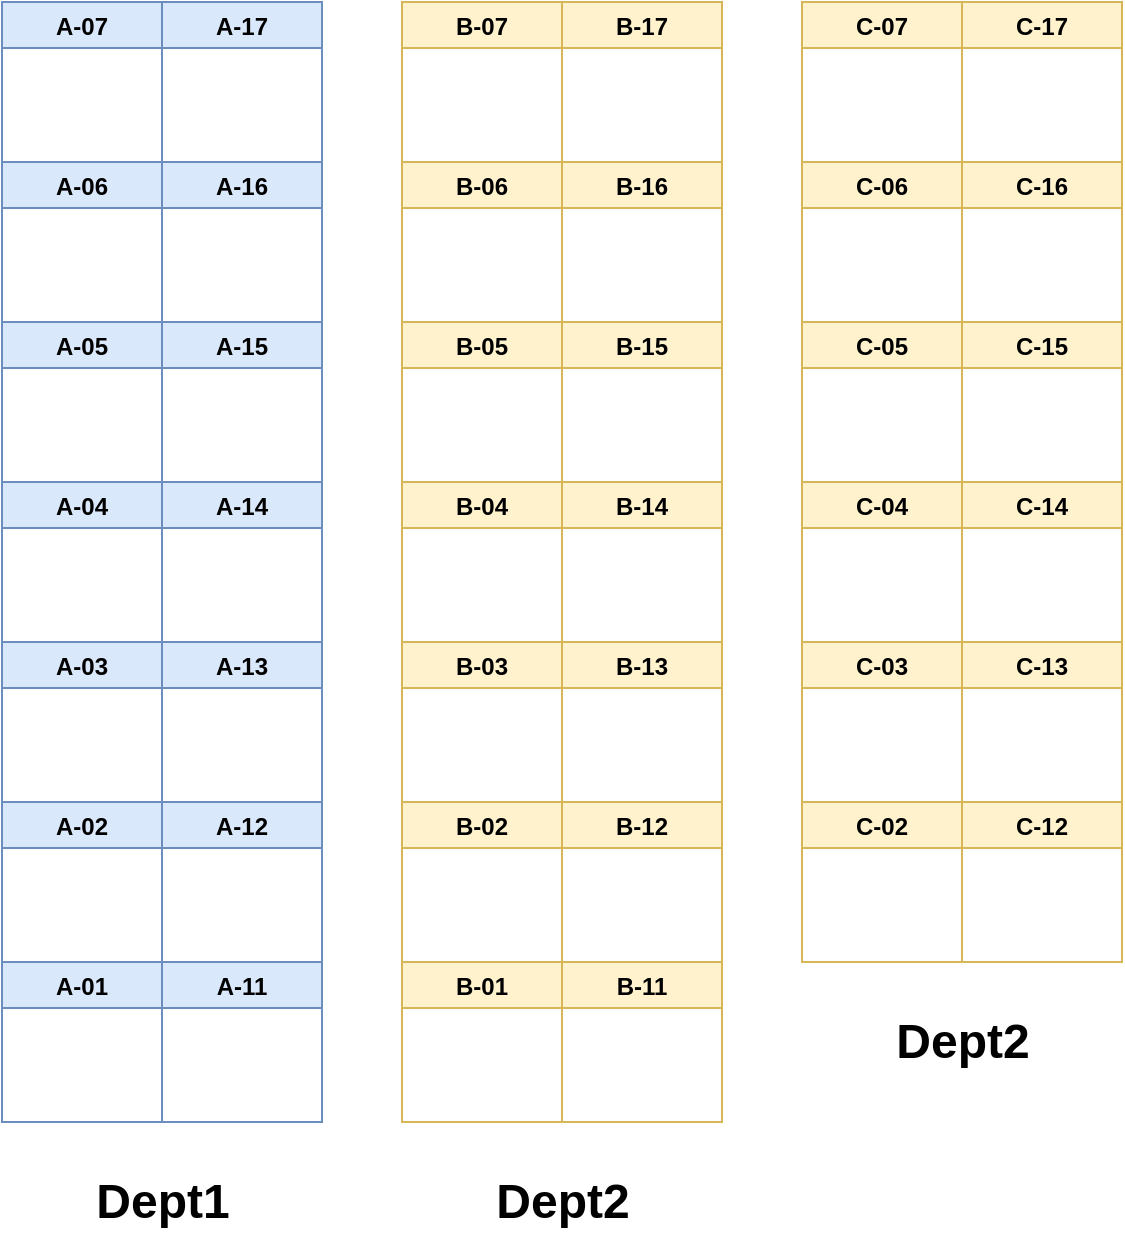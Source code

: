 <mxfile version="13.9.8" type="device"><diagram id="EMtee_UIyuokNpcRIukS" name="Page-1"><mxGraphModel dx="2889" dy="762" grid="1" gridSize="10" guides="1" tooltips="1" connect="1" arrows="1" fold="1" page="1" pageScale="1" pageWidth="827" pageHeight="1169" math="0" shadow="0"><root><mxCell id="0"/><mxCell id="1" parent="0"/><object placeholders="1" dept="A" label="" color="#4169e1" id="1Gr9sLXdvrOH7PqXsgxM-320"><mxCell style="rounded=0;whiteSpace=wrap;html=1;container=1;dropTarget=1;fillColor=none;resizable=1;expand=0;direction=south;comic=0;sketch=0;recursiveResize=0;" vertex="1" parent="1"><mxGeometry x="-800" y="40" width="160" height="560" as="geometry"/></mxCell></object><mxCell id="1Gr9sLXdvrOH7PqXsgxM-337" value="" style="group;expand=0;editable=0;recursiveResize=0;resizable=0;fillColor=#ffffff;" vertex="1" connectable="0" parent="1Gr9sLXdvrOH7PqXsgxM-320"><mxGeometry width="160" height="560" as="geometry"/></mxCell><object placeholders="1" label="%dept%-17" id="1Gr9sLXdvrOH7PqXsgxM-335"><mxCell style="swimlane;container=1;startSize=23;resizable=0;direction=east;editable=0;fillColor=#dae8fc;strokeColor=#6c8ebf;" vertex="1" parent="1Gr9sLXdvrOH7PqXsgxM-337"><mxGeometry x="80" width="80" height="80" as="geometry"/></mxCell></object><object placeholders="1" label="%dept%-11" id="1Gr9sLXdvrOH7PqXsgxM-333"><mxCell style="swimlane;container=1;resizable=0;direction=east;editable=0;fillColor=#dae8fc;strokeColor=#6c8ebf;" vertex="1" parent="1Gr9sLXdvrOH7PqXsgxM-337"><mxGeometry x="80" y="480" width="80" height="80" as="geometry"/></mxCell></object><object placeholders="1" label="%dept%-02" id="1Gr9sLXdvrOH7PqXsgxM-323"><mxCell style="swimlane;container=1;resizable=0;direction=east;editable=0;fillColor=#dae8fc;strokeColor=#6c8ebf;" vertex="1" parent="1Gr9sLXdvrOH7PqXsgxM-337"><mxGeometry y="400" width="80" height="80" as="geometry"/></mxCell></object><object placeholders="1" label="%dept%-12" id="1Gr9sLXdvrOH7PqXsgxM-332"><mxCell style="swimlane;container=1;resizable=0;direction=east;editable=0;fillColor=#dae8fc;strokeColor=#6c8ebf;" vertex="1" parent="1Gr9sLXdvrOH7PqXsgxM-337"><mxGeometry x="80" y="400" width="80" height="80" as="geometry"/></mxCell></object><object placeholders="1" label="%dept%-03" id="1Gr9sLXdvrOH7PqXsgxM-324"><mxCell style="swimlane;container=1;resizable=0;direction=east;editable=0;fillColor=#dae8fc;strokeColor=#6c8ebf;" vertex="1" parent="1Gr9sLXdvrOH7PqXsgxM-337"><mxGeometry y="320" width="80" height="80" as="geometry"/></mxCell></object><object placeholders="1" label="%dept%-13" id="1Gr9sLXdvrOH7PqXsgxM-331"><mxCell style="swimlane;container=1;resizable=0;direction=east;editable=0;fillColor=#dae8fc;strokeColor=#6c8ebf;" vertex="1" parent="1Gr9sLXdvrOH7PqXsgxM-337"><mxGeometry x="80" y="320" width="80" height="80" as="geometry"/></mxCell></object><object placeholders="1" label="%dept%-04" id="1Gr9sLXdvrOH7PqXsgxM-325"><mxCell style="swimlane;container=1;resizable=0;direction=east;editable=0;fillColor=#dae8fc;strokeColor=#6c8ebf;" vertex="1" parent="1Gr9sLXdvrOH7PqXsgxM-337"><mxGeometry y="240" width="80" height="80" as="geometry"/></mxCell></object><object placeholders="1" label="%dept%-14" id="1Gr9sLXdvrOH7PqXsgxM-330"><mxCell style="swimlane;container=1;startSize=23;resizable=0;direction=east;editable=0;fillColor=#dae8fc;strokeColor=#6c8ebf;" vertex="1" parent="1Gr9sLXdvrOH7PqXsgxM-337"><mxGeometry x="80" y="240" width="80" height="80" as="geometry"/></mxCell></object><object placeholders="1" label="%dept%-05" id="1Gr9sLXdvrOH7PqXsgxM-326"><mxCell style="swimlane;container=1;startSize=23;resizable=0;direction=east;editable=0;fillColor=none;" vertex="1" parent="1Gr9sLXdvrOH7PqXsgxM-337"><mxGeometry y="160" width="80" height="80" as="geometry"/></mxCell></object><object placeholders="1" label="%dept%-15" id="1Gr9sLXdvrOH7PqXsgxM-329"><mxCell style="swimlane;container=1;startSize=23;resizable=0;direction=east;editable=0;fillColor=#dae8fc;strokeColor=#6c8ebf;" vertex="1" parent="1Gr9sLXdvrOH7PqXsgxM-337"><mxGeometry x="80" y="160" width="80" height="80" as="geometry"/></mxCell></object><object placeholders="1" label="%dept%-05" id="1Gr9sLXdvrOH7PqXsgxM-436"><mxCell style="swimlane;container=1;startSize=23;resizable=0;direction=east;editable=0;fillColor=#dae8fc;strokeColor=#6c8ebf;" vertex="1" parent="1Gr9sLXdvrOH7PqXsgxM-329"><mxGeometry x="-80" width="80" height="80" as="geometry"/></mxCell></object><object placeholders="1" label="%dept%-06" id="1Gr9sLXdvrOH7PqXsgxM-327"><mxCell style="swimlane;container=1;startSize=23;resizable=0;direction=east;editable=0;fillColor=#dae8fc;strokeColor=#6c8ebf;" vertex="1" parent="1Gr9sLXdvrOH7PqXsgxM-337"><mxGeometry y="80" width="80" height="80" as="geometry"/></mxCell></object><object placeholders="1" label="%dept%-16" id="1Gr9sLXdvrOH7PqXsgxM-334"><mxCell style="swimlane;container=1;startSize=23;resizable=0;direction=east;editable=0;fillColor=#dae8fc;strokeColor=#6c8ebf;" vertex="1" parent="1Gr9sLXdvrOH7PqXsgxM-337"><mxGeometry x="80" y="80" width="80" height="80" as="geometry"/></mxCell></object><object placeholders="1" label="%dept%-01" id="1Gr9sLXdvrOH7PqXsgxM-322"><mxCell style="swimlane;container=1;resizable=0;direction=east;editable=0;fillColor=#dae8fc;strokeColor=#6c8ebf;" vertex="1" parent="1Gr9sLXdvrOH7PqXsgxM-337"><mxGeometry y="480" width="80" height="80" as="geometry"/></mxCell></object><object placeholders="1" label="%dept%-07" id="1Gr9sLXdvrOH7PqXsgxM-328"><mxCell style="swimlane;container=1;startSize=23;resizable=0;expand=0;direction=east;editable=0;fillColor=#dae8fc;strokeColor=#6c8ebf;" vertex="1" parent="1Gr9sLXdvrOH7PqXsgxM-337"><mxGeometry width="80" height="80" as="geometry"/></mxCell></object><object placeholders="1" dept="C" label="" id="1Gr9sLXdvrOH7PqXsgxM-386"><mxCell style="rounded=0;whiteSpace=wrap;html=1;container=1;dropTarget=1;resizable=1;expand=0;direction=south;comic=0;sketch=0;recursiveResize=0;" vertex="1" parent="1"><mxGeometry x="-400" y="40" width="160" height="480" as="geometry"/></mxCell></object><mxCell id="1Gr9sLXdvrOH7PqXsgxM-387" value="" style="group;expand=0;editable=0;recursiveResize=0;resizable=0;" vertex="1" connectable="0" parent="1Gr9sLXdvrOH7PqXsgxM-386"><mxGeometry width="160" height="560" as="geometry"/></mxCell><object placeholders="1" label="%dept%-17" id="1Gr9sLXdvrOH7PqXsgxM-388"><mxCell style="swimlane;container=1;startSize=23;resizable=0;direction=east;editable=0;fillColor=#fff2cc;strokeColor=#d6b656;" vertex="1" parent="1Gr9sLXdvrOH7PqXsgxM-387"><mxGeometry x="80" width="80" height="80" as="geometry"/></mxCell></object><object placeholders="1" label="%dept%-02" id="1Gr9sLXdvrOH7PqXsgxM-390"><mxCell style="swimlane;container=1;resizable=0;direction=east;editable=0;fillColor=#fff2cc;strokeColor=#d6b656;" vertex="1" parent="1Gr9sLXdvrOH7PqXsgxM-387"><mxGeometry y="400" width="80" height="80" as="geometry"/></mxCell></object><object placeholders="1" label="%dept%-12" id="1Gr9sLXdvrOH7PqXsgxM-391"><mxCell style="swimlane;container=1;resizable=0;direction=east;editable=0;fillColor=#fff2cc;strokeColor=#d6b656;" vertex="1" parent="1Gr9sLXdvrOH7PqXsgxM-387"><mxGeometry x="80" y="400" width="80" height="80" as="geometry"/></mxCell></object><object placeholders="1" label="%dept%-03" id="1Gr9sLXdvrOH7PqXsgxM-392"><mxCell style="swimlane;container=1;resizable=0;direction=east;editable=0;fillColor=#fff2cc;strokeColor=#d6b656;" vertex="1" parent="1Gr9sLXdvrOH7PqXsgxM-387"><mxGeometry y="320" width="80" height="80" as="geometry"/></mxCell></object><object placeholders="1" label="%dept%-13" id="1Gr9sLXdvrOH7PqXsgxM-393"><mxCell style="swimlane;container=1;resizable=0;direction=east;editable=0;fillColor=#fff2cc;strokeColor=#d6b656;" vertex="1" parent="1Gr9sLXdvrOH7PqXsgxM-387"><mxGeometry x="80" y="320" width="80" height="80" as="geometry"/></mxCell></object><object placeholders="1" label="%dept%-04" id="1Gr9sLXdvrOH7PqXsgxM-394"><mxCell style="swimlane;container=1;resizable=0;direction=east;editable=0;fillColor=#fff2cc;strokeColor=#d6b656;" vertex="1" parent="1Gr9sLXdvrOH7PqXsgxM-387"><mxGeometry y="240" width="80" height="80" as="geometry"/></mxCell></object><object placeholders="1" label="%dept%-14" id="1Gr9sLXdvrOH7PqXsgxM-395"><mxCell style="swimlane;container=1;resizable=0;direction=east;editable=0;fillColor=#fff2cc;swimlaneFillColor=none;strokeColor=#d6b656;" vertex="1" parent="1Gr9sLXdvrOH7PqXsgxM-387"><mxGeometry x="80" y="240" width="80" height="80" as="geometry"/></mxCell></object><object placeholders="1" label="%dept%-05" id="1Gr9sLXdvrOH7PqXsgxM-396"><mxCell style="swimlane;container=1;startSize=23;resizable=0;direction=east;editable=0;fillColor=#fff2cc;strokeColor=#d6b656;" vertex="1" parent="1Gr9sLXdvrOH7PqXsgxM-387"><mxGeometry y="160" width="80" height="80" as="geometry"/></mxCell></object><object placeholders="1" label="%dept%-15" id="1Gr9sLXdvrOH7PqXsgxM-397"><mxCell style="swimlane;container=1;startSize=23;resizable=0;direction=east;editable=0;fillColor=#fff2cc;strokeColor=#d6b656;" vertex="1" parent="1Gr9sLXdvrOH7PqXsgxM-387"><mxGeometry x="80" y="160" width="80" height="80" as="geometry"/></mxCell></object><object placeholders="1" label="%dept%-06" id="1Gr9sLXdvrOH7PqXsgxM-398"><mxCell style="swimlane;container=1;startSize=23;resizable=0;direction=east;editable=0;fillColor=#fff2cc;strokeColor=#d6b656;" vertex="1" parent="1Gr9sLXdvrOH7PqXsgxM-387"><mxGeometry y="80" width="80" height="80" as="geometry"/></mxCell></object><object placeholders="1" label="%dept%-16" id="1Gr9sLXdvrOH7PqXsgxM-399"><mxCell style="swimlane;container=1;startSize=23;resizable=0;direction=east;editable=0;fillColor=#fff2cc;strokeColor=#d6b656;" vertex="1" parent="1Gr9sLXdvrOH7PqXsgxM-387"><mxGeometry x="80" y="80" width="80" height="80" as="geometry"/></mxCell></object><object placeholders="1" label="%dept%-07" id="1Gr9sLXdvrOH7PqXsgxM-401"><mxCell style="swimlane;container=1;startSize=23;resizable=0;expand=0;direction=east;editable=0;fillColor=#fff2cc;strokeColor=#d6b656;" vertex="1" parent="1Gr9sLXdvrOH7PqXsgxM-387"><mxGeometry width="80" height="80" as="geometry"/></mxCell></object><mxCell id="1Gr9sLXdvrOH7PqXsgxM-435" value="Dept2" style="text;strokeColor=none;fillColor=none;html=1;fontSize=24;fontStyle=1;verticalAlign=middle;align=center;comic=0;sketch=0;" vertex="1" parent="1Gr9sLXdvrOH7PqXsgxM-387"><mxGeometry x="30" y="500" width="100" height="40" as="geometry"/></mxCell><object placeholders="1" dept="B" label="" id="1Gr9sLXdvrOH7PqXsgxM-416"><mxCell style="rounded=0;whiteSpace=wrap;html=1;container=1;dropTarget=1;resizable=1;expand=0;direction=south;comic=0;sketch=0;recursiveResize=0;" vertex="1" parent="1"><mxGeometry x="-600" y="40" width="160" height="560" as="geometry"/></mxCell></object><mxCell id="1Gr9sLXdvrOH7PqXsgxM-417" value="" style="group;expand=0;editable=0;recursiveResize=0;resizable=0;" vertex="1" connectable="0" parent="1Gr9sLXdvrOH7PqXsgxM-416"><mxGeometry width="160" height="560" as="geometry"/></mxCell><object placeholders="1" label="%dept%-17" id="1Gr9sLXdvrOH7PqXsgxM-418"><mxCell style="swimlane;container=1;startSize=23;resizable=0;direction=east;editable=0;fillColor=#fff2cc;strokeColor=#d6b656;" vertex="1" parent="1Gr9sLXdvrOH7PqXsgxM-417"><mxGeometry x="80" width="80" height="80" as="geometry"/></mxCell></object><object placeholders="1" label="%dept%-11" id="1Gr9sLXdvrOH7PqXsgxM-419"><mxCell style="swimlane;container=1;resizable=0;direction=east;editable=0;fillColor=#fff2cc;strokeColor=#d6b656;" vertex="1" parent="1Gr9sLXdvrOH7PqXsgxM-417"><mxGeometry x="80" y="480" width="80" height="80" as="geometry"/></mxCell></object><object placeholders="1" label="%dept%-02" id="1Gr9sLXdvrOH7PqXsgxM-420"><mxCell style="swimlane;container=1;resizable=0;direction=east;editable=0;fillColor=#fff2cc;strokeColor=#d6b656;" vertex="1" parent="1Gr9sLXdvrOH7PqXsgxM-417"><mxGeometry y="400" width="80" height="80" as="geometry"/></mxCell></object><object placeholders="1" label="%dept%-12" id="1Gr9sLXdvrOH7PqXsgxM-421"><mxCell style="swimlane;container=1;resizable=0;direction=east;editable=0;fillColor=#fff2cc;strokeColor=#d6b656;" vertex="1" parent="1Gr9sLXdvrOH7PqXsgxM-417"><mxGeometry x="80" y="400" width="80" height="80" as="geometry"/></mxCell></object><object placeholders="1" label="%dept%-03" id="1Gr9sLXdvrOH7PqXsgxM-422"><mxCell style="swimlane;container=1;resizable=0;direction=east;editable=0;fillColor=#fff2cc;strokeColor=#d6b656;" vertex="1" parent="1Gr9sLXdvrOH7PqXsgxM-417"><mxGeometry y="320" width="80" height="80" as="geometry"/></mxCell></object><object placeholders="1" label="%dept%-13" id="1Gr9sLXdvrOH7PqXsgxM-423"><mxCell style="swimlane;container=1;resizable=0;direction=east;editable=0;fillColor=#fff2cc;strokeColor=#d6b656;" vertex="1" parent="1Gr9sLXdvrOH7PqXsgxM-417"><mxGeometry x="80" y="320" width="80" height="80" as="geometry"/></mxCell></object><object placeholders="1" label="%dept%-04" id="1Gr9sLXdvrOH7PqXsgxM-424"><mxCell style="swimlane;container=1;resizable=0;direction=east;editable=0;fillColor=#fff2cc;strokeColor=#d6b656;" vertex="1" parent="1Gr9sLXdvrOH7PqXsgxM-417"><mxGeometry y="240" width="80" height="80" as="geometry"/></mxCell></object><object placeholders="1" label="%dept%-14" id="1Gr9sLXdvrOH7PqXsgxM-425"><mxCell style="swimlane;container=1;resizable=0;direction=east;editable=0;fillColor=#fff2cc;swimlaneFillColor=none;strokeColor=#d6b656;" vertex="1" parent="1Gr9sLXdvrOH7PqXsgxM-417"><mxGeometry x="80" y="240" width="80" height="80" as="geometry"/></mxCell></object><object placeholders="1" label="%dept%-05" id="1Gr9sLXdvrOH7PqXsgxM-426"><mxCell style="swimlane;container=1;startSize=23;resizable=0;direction=east;editable=0;fillColor=#fff2cc;strokeColor=#d6b656;" vertex="1" parent="1Gr9sLXdvrOH7PqXsgxM-417"><mxGeometry y="160" width="80" height="80" as="geometry"/></mxCell></object><object placeholders="1" label="%dept%-15" id="1Gr9sLXdvrOH7PqXsgxM-427"><mxCell style="swimlane;container=1;startSize=23;resizable=0;direction=east;editable=0;fillColor=#fff2cc;strokeColor=#d6b656;" vertex="1" parent="1Gr9sLXdvrOH7PqXsgxM-417"><mxGeometry x="80" y="160" width="80" height="80" as="geometry"/></mxCell></object><object placeholders="1" label="%dept%-06" id="1Gr9sLXdvrOH7PqXsgxM-428"><mxCell style="swimlane;container=1;startSize=23;resizable=0;direction=east;editable=0;fillColor=#fff2cc;strokeColor=#d6b656;" vertex="1" parent="1Gr9sLXdvrOH7PqXsgxM-417"><mxGeometry y="80" width="80" height="80" as="geometry"/></mxCell></object><object placeholders="1" label="%dept%-16" id="1Gr9sLXdvrOH7PqXsgxM-429"><mxCell style="swimlane;container=1;startSize=23;resizable=0;direction=east;editable=0;fillColor=#fff2cc;strokeColor=#d6b656;" vertex="1" parent="1Gr9sLXdvrOH7PqXsgxM-417"><mxGeometry x="80" y="80" width="80" height="80" as="geometry"/></mxCell></object><object placeholders="1" label="%dept%-01" id="1Gr9sLXdvrOH7PqXsgxM-430"><mxCell style="swimlane;container=1;resizable=0;direction=east;editable=0;fillColor=#fff2cc;strokeColor=#d6b656;" vertex="1" parent="1Gr9sLXdvrOH7PqXsgxM-417"><mxGeometry y="480" width="80" height="80" as="geometry"/></mxCell></object><object placeholders="1" label="%dept%-07" id="1Gr9sLXdvrOH7PqXsgxM-431"><mxCell style="swimlane;container=1;startSize=23;resizable=0;expand=0;direction=east;editable=0;fillColor=#fff2cc;strokeColor=#d6b656;" vertex="1" parent="1Gr9sLXdvrOH7PqXsgxM-417"><mxGeometry width="80" height="80" as="geometry"/></mxCell></object><mxCell id="1Gr9sLXdvrOH7PqXsgxM-433" value="Dept1" style="text;strokeColor=none;fillColor=none;html=1;fontSize=24;fontStyle=1;verticalAlign=middle;align=center;comic=0;sketch=0;" vertex="1" parent="1"><mxGeometry x="-770" y="620" width="100" height="40" as="geometry"/></mxCell><mxCell id="1Gr9sLXdvrOH7PqXsgxM-434" value="Dept2" style="text;strokeColor=none;fillColor=none;html=1;fontSize=24;fontStyle=1;verticalAlign=middle;align=center;comic=0;sketch=0;" vertex="1" parent="1"><mxGeometry x="-570" y="620" width="100" height="40" as="geometry"/></mxCell></root></mxGraphModel></diagram></mxfile>